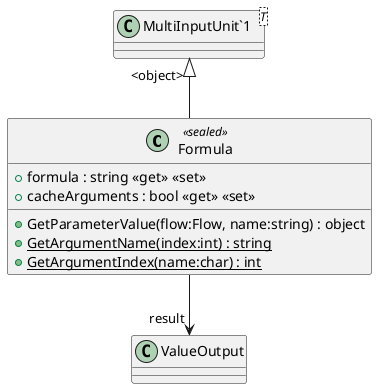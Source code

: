 @startuml
class Formula <<sealed>> {
    + formula : string <<get>> <<set>>
    + cacheArguments : bool <<get>> <<set>>
    + GetParameterValue(flow:Flow, name:string) : object
    + {static} GetArgumentName(index:int) : string
    + {static} GetArgumentIndex(name:char) : int
}
class "MultiInputUnit`1"<T> {
}
"MultiInputUnit`1" "<object>" <|-- Formula
Formula --> "result" ValueOutput
@enduml
